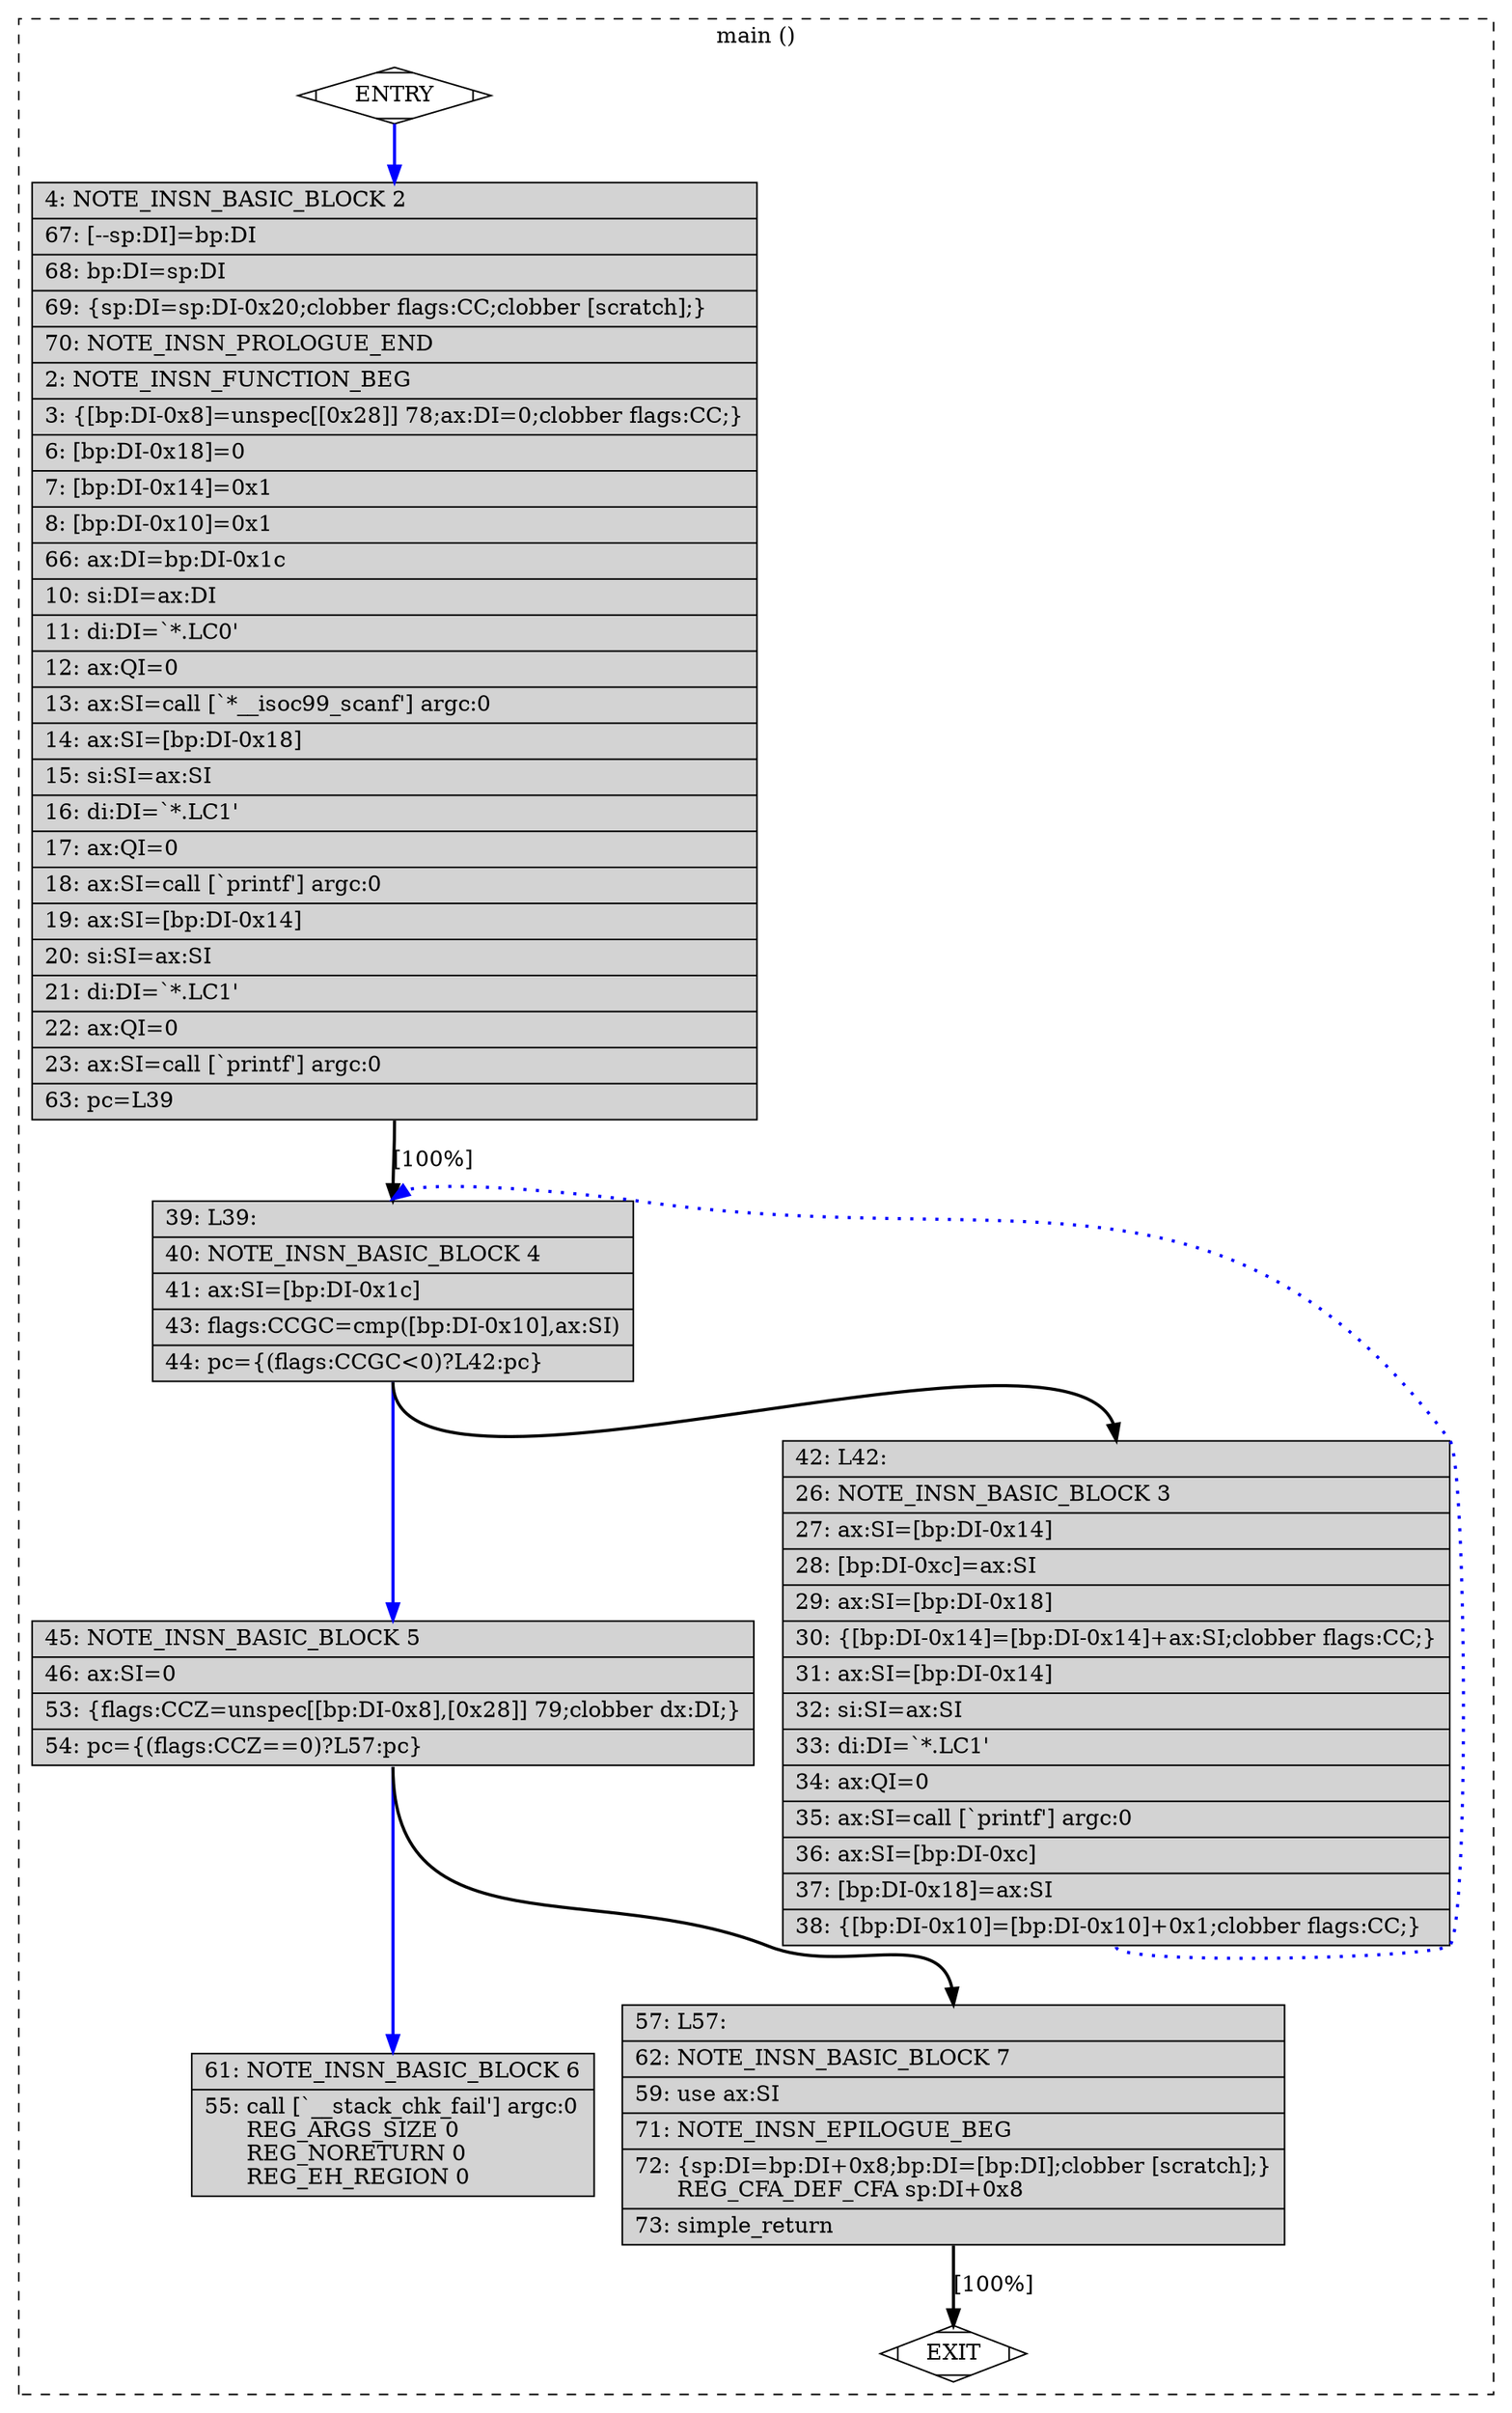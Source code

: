 digraph "main.c.289r.pro_and_epilogue" {
overlap=false;
subgraph "cluster_main" {
	style="dashed";
	color="black";
	label="main ()";
	fn_0_basic_block_0 [shape=Mdiamond,style=filled,fillcolor=white,label="ENTRY"];

	fn_0_basic_block_2 [shape=record,style=filled,fillcolor=lightgrey,label="{\ \ \ \ 4:\ NOTE_INSN_BASIC_BLOCK\ 2\l\
|\ \ \ 67:\ [--sp:DI]=bp:DI\l\
|\ \ \ 68:\ bp:DI=sp:DI\l\
|\ \ \ 69:\ \{sp:DI=sp:DI-0x20;clobber\ flags:CC;clobber\ [scratch];\}\l\
|\ \ \ 70:\ NOTE_INSN_PROLOGUE_END\l\
|\ \ \ \ 2:\ NOTE_INSN_FUNCTION_BEG\l\
|\ \ \ \ 3:\ \{[bp:DI-0x8]=unspec[[0x28]]\ 78;ax:DI=0;clobber\ flags:CC;\}\l\
|\ \ \ \ 6:\ [bp:DI-0x18]=0\l\
|\ \ \ \ 7:\ [bp:DI-0x14]=0x1\l\
|\ \ \ \ 8:\ [bp:DI-0x10]=0x1\l\
|\ \ \ 66:\ ax:DI=bp:DI-0x1c\l\
|\ \ \ 10:\ si:DI=ax:DI\l\
|\ \ \ 11:\ di:DI=`*.LC0'\l\
|\ \ \ 12:\ ax:QI=0\l\
|\ \ \ 13:\ ax:SI=call\ [`*__isoc99_scanf']\ argc:0\l\
|\ \ \ 14:\ ax:SI=[bp:DI-0x18]\l\
|\ \ \ 15:\ si:SI=ax:SI\l\
|\ \ \ 16:\ di:DI=`*.LC1'\l\
|\ \ \ 17:\ ax:QI=0\l\
|\ \ \ 18:\ ax:SI=call\ [`printf']\ argc:0\l\
|\ \ \ 19:\ ax:SI=[bp:DI-0x14]\l\
|\ \ \ 20:\ si:SI=ax:SI\l\
|\ \ \ 21:\ di:DI=`*.LC1'\l\
|\ \ \ 22:\ ax:QI=0\l\
|\ \ \ 23:\ ax:SI=call\ [`printf']\ argc:0\l\
|\ \ \ 63:\ pc=L39\l\
}"];

	fn_0_basic_block_4 [shape=record,style=filled,fillcolor=lightgrey,label="{\ \ \ 39:\ L39:\l\
|\ \ \ 40:\ NOTE_INSN_BASIC_BLOCK\ 4\l\
|\ \ \ 41:\ ax:SI=[bp:DI-0x1c]\l\
|\ \ \ 43:\ flags:CCGC=cmp([bp:DI-0x10],ax:SI)\l\
|\ \ \ 44:\ pc=\{(flags:CCGC\<0)?L42:pc\}\l\
}"];

	fn_0_basic_block_5 [shape=record,style=filled,fillcolor=lightgrey,label="{\ \ \ 45:\ NOTE_INSN_BASIC_BLOCK\ 5\l\
|\ \ \ 46:\ ax:SI=0\l\
|\ \ \ 53:\ \{flags:CCZ=unspec[[bp:DI-0x8],[0x28]]\ 79;clobber\ dx:DI;\}\l\
|\ \ \ 54:\ pc=\{(flags:CCZ==0)?L57:pc\}\l\
}"];

	fn_0_basic_block_6 [shape=record,style=filled,fillcolor=lightgrey,label="{\ \ \ 61:\ NOTE_INSN_BASIC_BLOCK\ 6\l\
|\ \ \ 55:\ call\ [`__stack_chk_fail']\ argc:0\l\
\ \ \ \ \ \ REG_ARGS_SIZE\ 0\l\
\ \ \ \ \ \ REG_NORETURN\ 0\l\
\ \ \ \ \ \ REG_EH_REGION\ 0\l\
}"];

	fn_0_basic_block_7 [shape=record,style=filled,fillcolor=lightgrey,label="{\ \ \ 57:\ L57:\l\
|\ \ \ 62:\ NOTE_INSN_BASIC_BLOCK\ 7\l\
|\ \ \ 59:\ use\ ax:SI\l\
|\ \ \ 71:\ NOTE_INSN_EPILOGUE_BEG\l\
|\ \ \ 72:\ \{sp:DI=bp:DI+0x8;bp:DI=[bp:DI];clobber\ [scratch];\}\l\
\ \ \ \ \ \ REG_CFA_DEF_CFA\ sp:DI+0x8\l\
|\ \ \ 73:\ simple_return\l\
}"];

	fn_0_basic_block_3 [shape=record,style=filled,fillcolor=lightgrey,label="{\ \ \ 42:\ L42:\l\
|\ \ \ 26:\ NOTE_INSN_BASIC_BLOCK\ 3\l\
|\ \ \ 27:\ ax:SI=[bp:DI-0x14]\l\
|\ \ \ 28:\ [bp:DI-0xc]=ax:SI\l\
|\ \ \ 29:\ ax:SI=[bp:DI-0x18]\l\
|\ \ \ 30:\ \{[bp:DI-0x14]=[bp:DI-0x14]+ax:SI;clobber\ flags:CC;\}\l\
|\ \ \ 31:\ ax:SI=[bp:DI-0x14]\l\
|\ \ \ 32:\ si:SI=ax:SI\l\
|\ \ \ 33:\ di:DI=`*.LC1'\l\
|\ \ \ 34:\ ax:QI=0\l\
|\ \ \ 35:\ ax:SI=call\ [`printf']\ argc:0\l\
|\ \ \ 36:\ ax:SI=[bp:DI-0xc]\l\
|\ \ \ 37:\ [bp:DI-0x18]=ax:SI\l\
|\ \ \ 38:\ \{[bp:DI-0x10]=[bp:DI-0x10]+0x1;clobber\ flags:CC;\}\l\
}"];

	fn_0_basic_block_1 [shape=Mdiamond,style=filled,fillcolor=white,label="EXIT"];

	fn_0_basic_block_0:s -> fn_0_basic_block_2:n [style="solid,bold",color=blue,weight=100,constraint=true];
	fn_0_basic_block_2:s -> fn_0_basic_block_4:n [style="solid,bold",color=black,weight=10,constraint=true,label="[100%]"];
	fn_0_basic_block_3:s -> fn_0_basic_block_4:n [style="dotted,bold",color=blue,weight=10,constraint=false];
	fn_0_basic_block_4:s -> fn_0_basic_block_3:n [style="solid,bold",color=black,weight=10,constraint=true];
	fn_0_basic_block_4:s -> fn_0_basic_block_5:n [style="solid,bold",color=blue,weight=100,constraint=true];
	fn_0_basic_block_5:s -> fn_0_basic_block_7:n [style="solid,bold",color=black,weight=10,constraint=true];
	fn_0_basic_block_5:s -> fn_0_basic_block_6:n [style="solid,bold",color=blue,weight=100,constraint=true];
	fn_0_basic_block_7:s -> fn_0_basic_block_1:n [style="solid,bold",color=black,weight=10,constraint=true,label="[100%]"];
	fn_0_basic_block_0:s -> fn_0_basic_block_1:n [style="invis",constraint=true];
}
}
